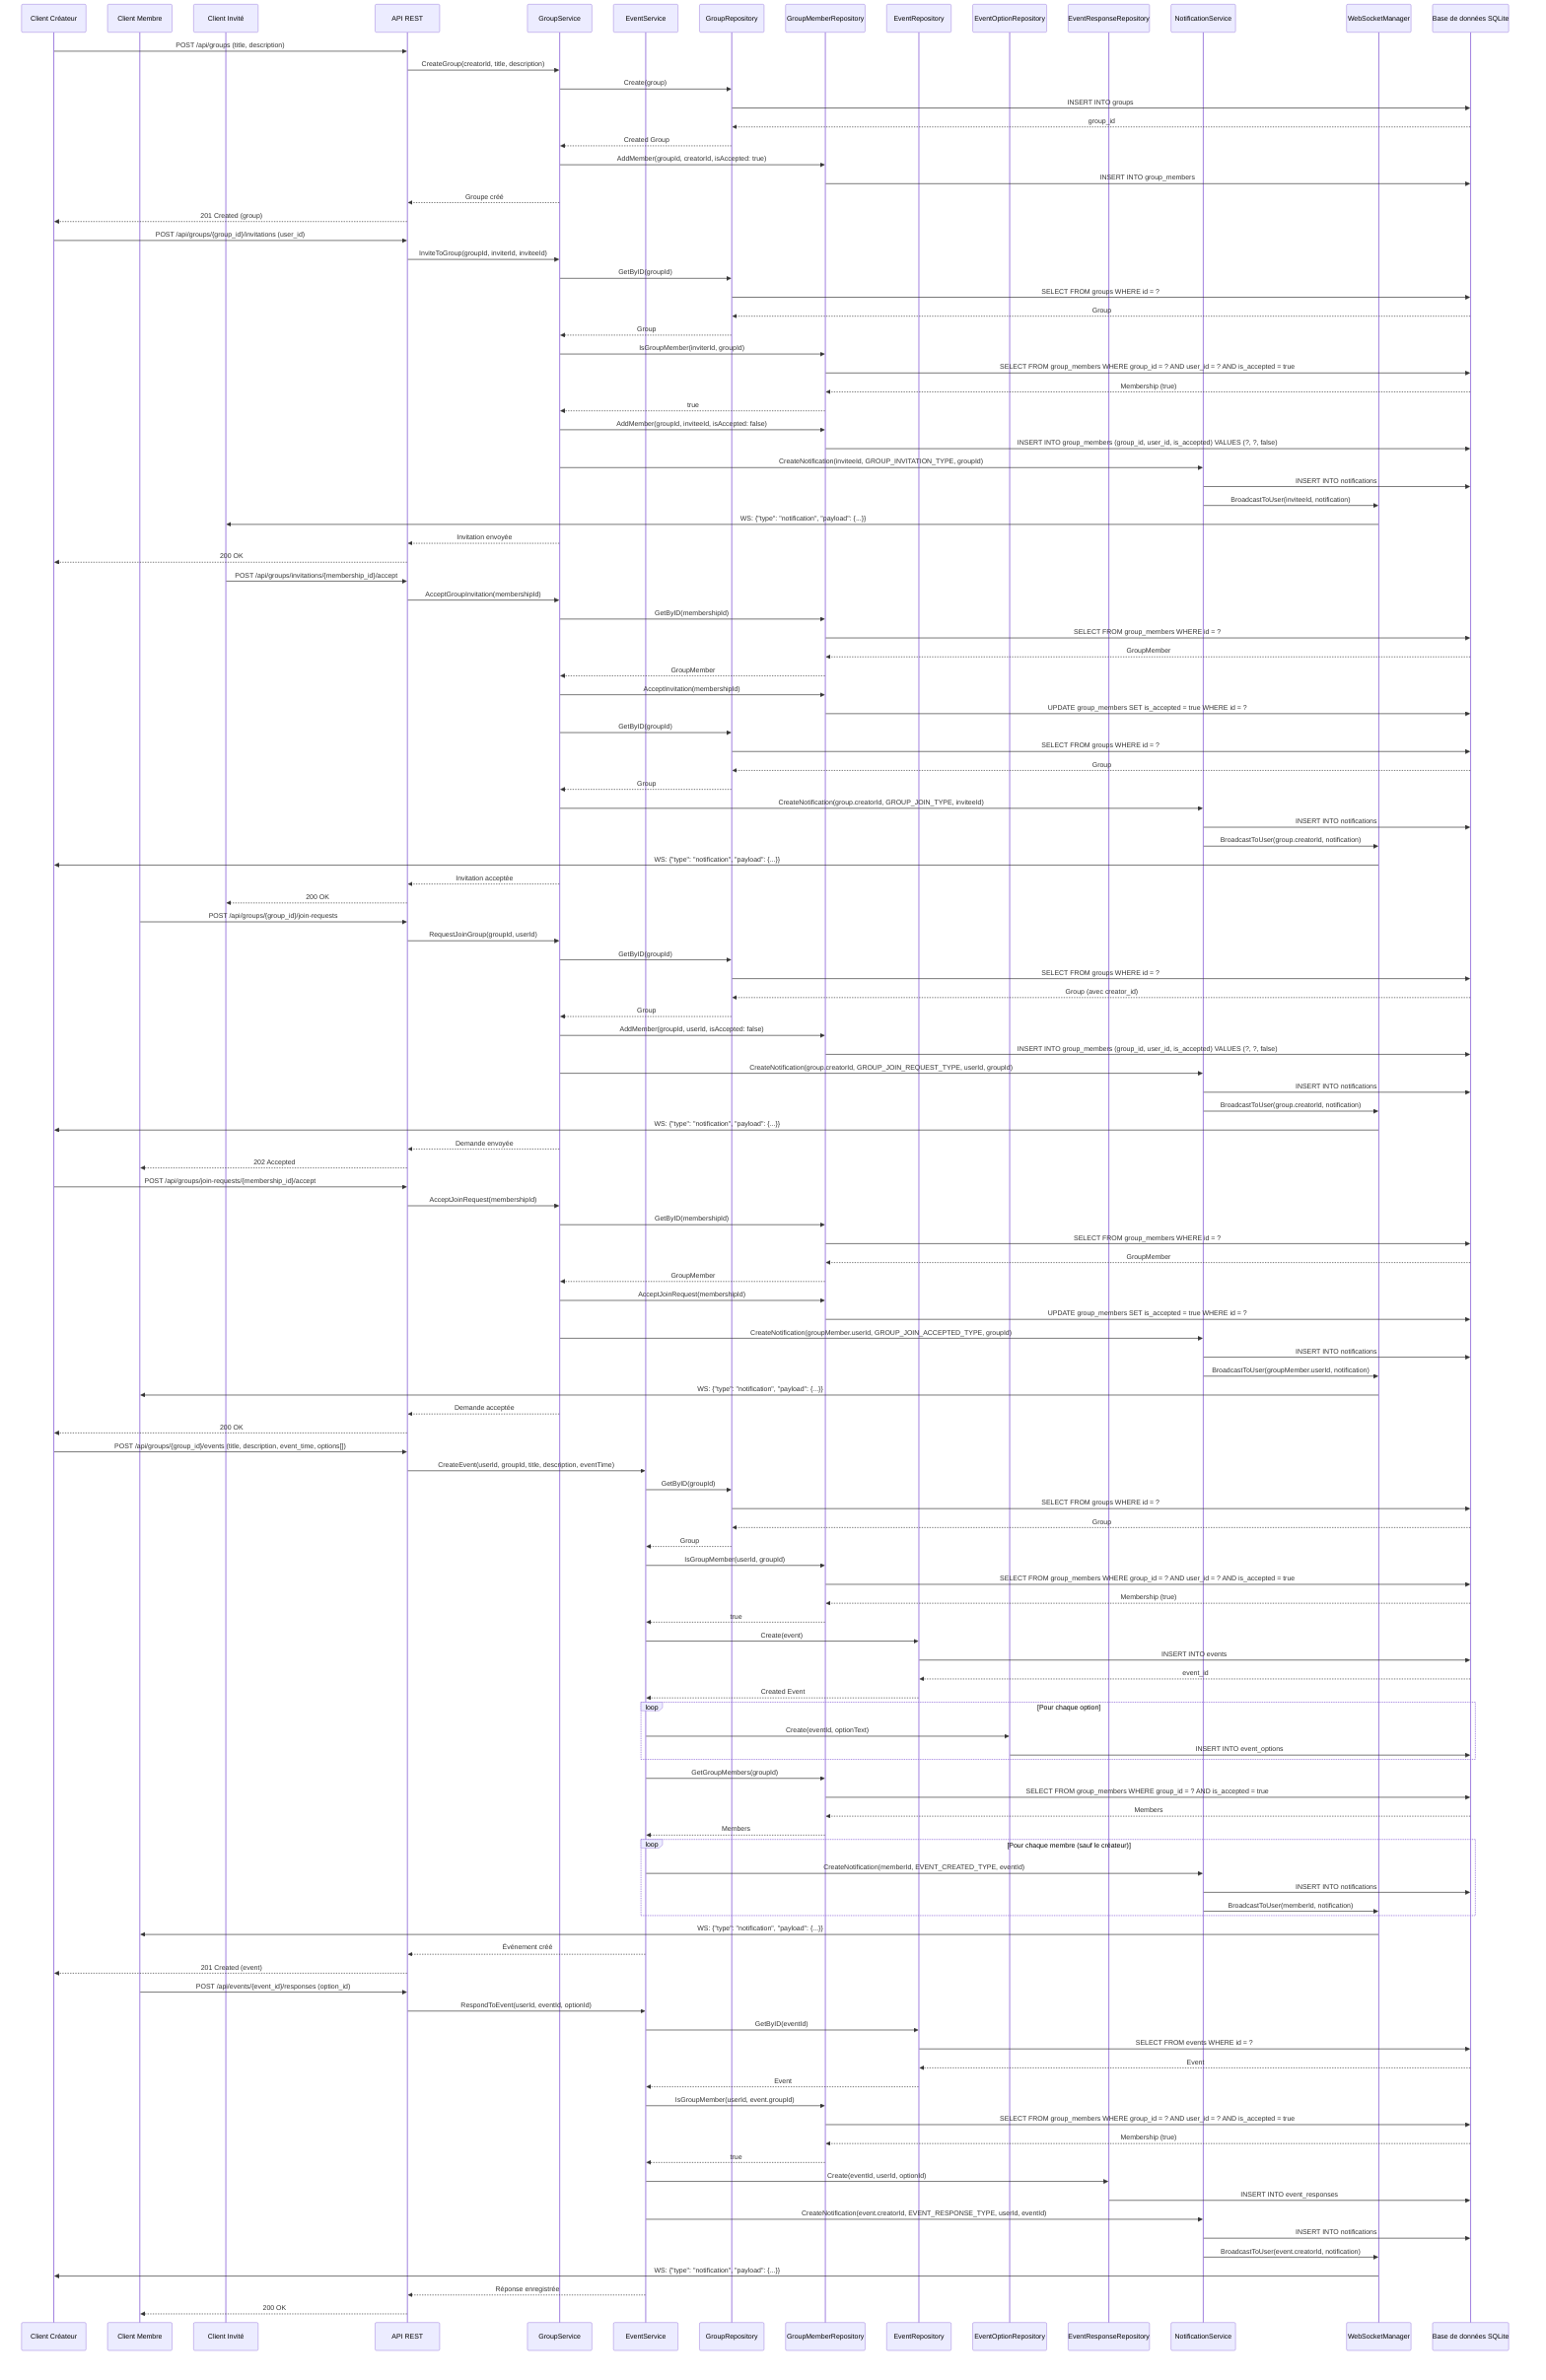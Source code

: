 sequenceDiagram
    participant Client1 as Client Créateur
    participant Client2 as Client Membre
    participant Client3 as Client Invité
    participant API as API REST
    participant GS as GroupService
    participant ES as EventService
    participant GR as GroupRepository
    participant GMR as GroupMemberRepository
    participant ER as EventRepository
    participant EOR as EventOptionRepository
    participant ERR as EventResponseRepository
    participant NS as NotificationService
    participant WSM as WebSocketManager
    participant DB as Base de données SQLite

    %% Phase 1: Création d'un groupe
    Client1->>API: POST /api/groups (title, description)
    API->>GS: CreateGroup(creatorId, title, description)
    GS->>GR: Create(group)
    GR->>DB: INSERT INTO groups
    DB-->>GR: group_id
    GR-->>GS: Created Group
    
    GS->>GMR: AddMember(groupId, creatorId, isAccepted: true)
    GMR->>DB: INSERT INTO group_members
    GS-->>API: Groupe créé
    API-->>Client1: 201 Created (group)

    %% Phase 2: Invitation d'un membre
    Client1->>API: POST /api/groups/{group_id}/invitations (user_id)
    API->>GS: InviteToGroup(groupId, inviterId, inviteeId)
    GS->>GR: GetByID(groupId)
    GR->>DB: SELECT FROM groups WHERE id = ?
    DB-->>GR: Group
    GR-->>GS: Group
    
    GS->>GMR: IsGroupMember(inviterId, groupId)
    GMR->>DB: SELECT FROM group_members WHERE group_id = ? AND user_id = ? AND is_accepted = true
    DB-->>GMR: Membership (true)
    GMR-->>GS: true
    
    GS->>GMR: AddMember(groupId, inviteeId, isAccepted: false)
    GMR->>DB: INSERT INTO group_members (group_id, user_id, is_accepted) VALUES (?, ?, false)
    
    GS->>NS: CreateNotification(inviteeId, GROUP_INVITATION_TYPE, groupId)
    NS->>DB: INSERT INTO notifications
    NS->>WSM: BroadcastToUser(inviteeId, notification)
    WSM->>Client3: WS: {"type": "notification", "payload": {...}}
    
    GS-->>API: Invitation envoyée
    API-->>Client1: 200 OK

    %% Phase 3: Acceptation d'invitation
    Client3->>API: POST /api/groups/invitations/{membership_id}/accept
    API->>GS: AcceptGroupInvitation(membershipId)
    GS->>GMR: GetByID(membershipId)
    GMR->>DB: SELECT FROM group_members WHERE id = ?
    DB-->>GMR: GroupMember
    GMR-->>GS: GroupMember
    
    GS->>GMR: AcceptInvitation(membershipId)
    GMR->>DB: UPDATE group_members SET is_accepted = true WHERE id = ?
    
    GS->>GR: GetByID(groupId)
    GR->>DB: SELECT FROM groups WHERE id = ?
    DB-->>GR: Group
    GR-->>GS: Group
    
    GS->>NS: CreateNotification(group.creatorId, GROUP_JOIN_TYPE, inviteeId)
    NS->>DB: INSERT INTO notifications
    NS->>WSM: BroadcastToUser(group.creatorId, notification)
    WSM->>Client1: WS: {"type": "notification", "payload": {...}}
    
    GS-->>API: Invitation acceptée
    API-->>Client3: 200 OK

    %% Phase 4: Demande de rejoindre un groupe
    Client2->>API: POST /api/groups/{group_id}/join-requests
    API->>GS: RequestJoinGroup(groupId, userId)
    GS->>GR: GetByID(groupId)
    GR->>DB: SELECT FROM groups WHERE id = ?
    DB-->>GR: Group (avec creator_id)
    GR-->>GS: Group
    
    GS->>GMR: AddMember(groupId, userId, isAccepted: false)
    GMR->>DB: INSERT INTO group_members (group_id, user_id, is_accepted) VALUES (?, ?, false)
    
    GS->>NS: CreateNotification(group.creatorId, GROUP_JOIN_REQUEST_TYPE, userId, groupId)
    NS->>DB: INSERT INTO notifications
    NS->>WSM: BroadcastToUser(group.creatorId, notification)
    WSM->>Client1: WS: {"type": "notification", "payload": {...}}
    
    GS-->>API: Demande envoyée
    API-->>Client2: 202 Accepted

    %% Phase 5: Acceptation d'une demande d'adhésion
    Client1->>API: POST /api/groups/join-requests/{membership_id}/accept
    API->>GS: AcceptJoinRequest(membershipId)
    GS->>GMR: GetByID(membershipId)
    GMR->>DB: SELECT FROM group_members WHERE id = ?
    DB-->>GMR: GroupMember
    GMR-->>GS: GroupMember
    
    GS->>GMR: AcceptJoinRequest(membershipId)
    GMR->>DB: UPDATE group_members SET is_accepted = true WHERE id = ?
    
    GS->>NS: CreateNotification(groupMember.userId, GROUP_JOIN_ACCEPTED_TYPE, groupId)
    NS->>DB: INSERT INTO notifications
    NS->>WSM: BroadcastToUser(groupMember.userId, notification)
    WSM->>Client2: WS: {"type": "notification", "payload": {...}}
    
    GS-->>API: Demande acceptée
    API-->>Client1: 200 OK

    %% Phase 6: Création d'un événement
    Client1->>API: POST /api/groups/{group_id}/events (title, description, event_time, options[])
    API->>ES: CreateEvent(userId, groupId, title, description, eventTime)
    ES->>GR: GetByID(groupId)
    GR->>DB: SELECT FROM groups WHERE id = ?
    DB-->>GR: Group
    GR-->>ES: Group
    
    ES->>GMR: IsGroupMember(userId, groupId)
    GMR->>DB: SELECT FROM group_members WHERE group_id = ? AND user_id = ? AND is_accepted = true
    DB-->>GMR: Membership (true)
    GMR-->>ES: true
    
    ES->>ER: Create(event)
    ER->>DB: INSERT INTO events
    DB-->>ER: event_id
    ER-->>ES: Created Event
    
    loop Pour chaque option
        ES->>EOR: Create(eventId, optionText)
        EOR->>DB: INSERT INTO event_options
    end
    
    ES->>GMR: GetGroupMembers(groupId)
    GMR->>DB: SELECT FROM group_members WHERE group_id = ? AND is_accepted = true
    DB-->>GMR: Members
    GMR-->>ES: Members
    
    loop Pour chaque membre (sauf le créateur)
        ES->>NS: CreateNotification(memberId, EVENT_CREATED_TYPE, eventId)
        NS->>DB: INSERT INTO notifications
        NS->>WSM: BroadcastToUser(memberId, notification)
    end
    
    WSM->>Client2: WS: {"type": "notification", "payload": {...}}
    
    ES-->>API: Événement créé
    API-->>Client1: 201 Created (event)

    %% Phase 7: Réponse à un événement
    Client2->>API: POST /api/events/{event_id}/responses (option_id)
    API->>ES: RespondToEvent(userId, eventId, optionId)
    ES->>ER: GetByID(eventId)
    ER->>DB: SELECT FROM events WHERE id = ?
    DB-->>ER: Event
    ER-->>ES: Event
    
    ES->>GMR: IsGroupMember(userId, event.groupId)
    GMR->>DB: SELECT FROM group_members WHERE group_id = ? AND user_id = ? AND is_accepted = true
    DB-->>GMR: Membership (true)
    GMR-->>ES: true
    
    ES->>ERR: Create(eventId, userId, optionId)
    ERR->>DB: INSERT INTO event_responses
    
    ES->>NS: CreateNotification(event.creatorId, EVENT_RESPONSE_TYPE, userId, eventId)
    NS->>DB: INSERT INTO notifications
    NS->>WSM: BroadcastToUser(event.creatorId, notification)
    WSM->>Client1: WS: {"type": "notification", "payload": {...}}
    
    ES-->>API: Réponse enregistrée
    API-->>Client2: 200 OK